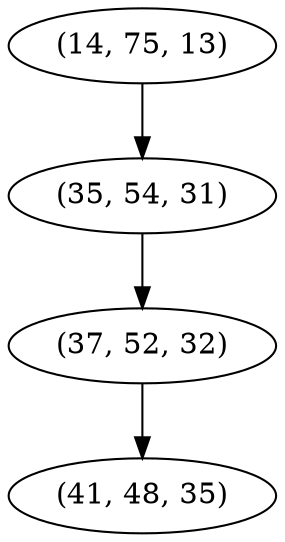 digraph tree {
    "(14, 75, 13)";
    "(35, 54, 31)";
    "(37, 52, 32)";
    "(41, 48, 35)";
    "(14, 75, 13)" -> "(35, 54, 31)";
    "(35, 54, 31)" -> "(37, 52, 32)";
    "(37, 52, 32)" -> "(41, 48, 35)";
}
